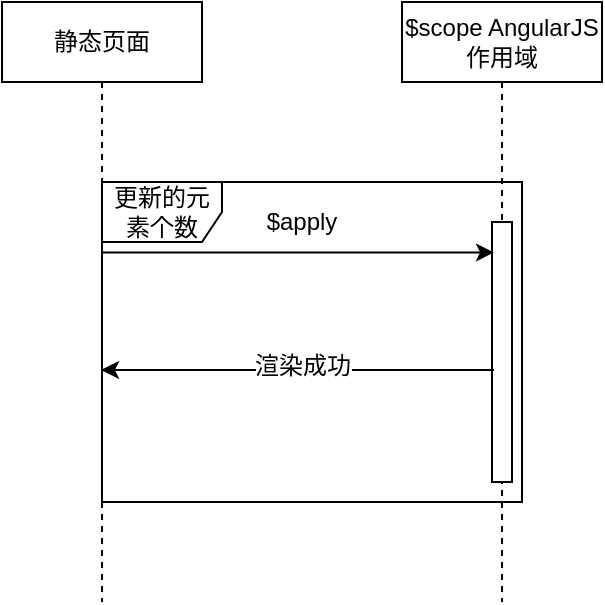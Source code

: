<mxfile version="12.5.1" type="github">
  <diagram id="zuB4X90jHhuFocVLRv9c" name="Page-1">
    <mxGraphModel dx="1422" dy="762" grid="1" gridSize="10" guides="1" tooltips="1" connect="1" arrows="1" fold="1" page="1" pageScale="1" pageWidth="827" pageHeight="1169" math="0" shadow="0">
      <root>
        <mxCell id="0"/>
        <mxCell id="1" parent="0"/>
        <mxCell id="J1rguIF4k_Ic1BYacR48-11" value="更新的元素个数" style="shape=umlFrame;whiteSpace=wrap;html=1;" vertex="1" parent="1">
          <mxGeometry x="260" y="310" width="210" height="160" as="geometry"/>
        </mxCell>
        <mxCell id="nAbrHheJg8OmNORjzkWy-3" value="静态页面" style="shape=umlLifeline;perimeter=lifelinePerimeter;whiteSpace=wrap;html=1;container=1;collapsible=0;recursiveResize=0;outlineConnect=0;" parent="1" vertex="1">
          <mxGeometry x="210" y="220" width="100" height="300" as="geometry"/>
        </mxCell>
        <mxCell id="nAbrHheJg8OmNORjzkWy-4" value="$scope AngularJS作用域" style="shape=umlLifeline;perimeter=lifelinePerimeter;whiteSpace=wrap;html=1;container=1;collapsible=0;recursiveResize=0;outlineConnect=0;" parent="1" vertex="1">
          <mxGeometry x="410" y="220" width="100" height="300" as="geometry"/>
        </mxCell>
        <mxCell id="nAbrHheJg8OmNORjzkWy-12" value="" style="html=1;points=[];perimeter=orthogonalPerimeter;" parent="nAbrHheJg8OmNORjzkWy-4" vertex="1">
          <mxGeometry x="45" y="110" width="10" height="130" as="geometry"/>
        </mxCell>
        <mxCell id="J1rguIF4k_Ic1BYacR48-4" value="" style="endArrow=classic;html=1;entryX=0.1;entryY=0.117;entryDx=0;entryDy=0;entryPerimeter=0;" edge="1" parent="1" source="nAbrHheJg8OmNORjzkWy-3" target="nAbrHheJg8OmNORjzkWy-12">
          <mxGeometry width="50" height="50" relative="1" as="geometry">
            <mxPoint x="330" y="380" as="sourcePoint"/>
            <mxPoint x="380" y="330" as="targetPoint"/>
          </mxGeometry>
        </mxCell>
        <mxCell id="J1rguIF4k_Ic1BYacR48-5" value="$apply" style="text;html=1;strokeColor=none;fillColor=none;align=center;verticalAlign=middle;whiteSpace=wrap;rounded=0;" vertex="1" parent="1">
          <mxGeometry x="340" y="320" width="40" height="20" as="geometry"/>
        </mxCell>
        <mxCell id="J1rguIF4k_Ic1BYacR48-6" value="" style="endArrow=classic;html=1;exitX=0.1;exitY=0.7;exitDx=0;exitDy=0;exitPerimeter=0;" edge="1" parent="1">
          <mxGeometry width="50" height="50" relative="1" as="geometry">
            <mxPoint x="456" y="404" as="sourcePoint"/>
            <mxPoint x="259.5" y="404" as="targetPoint"/>
          </mxGeometry>
        </mxCell>
        <mxCell id="J1rguIF4k_Ic1BYacR48-8" value="渲染成功" style="text;html=1;align=center;verticalAlign=middle;resizable=0;points=[];labelBackgroundColor=#ffffff;" vertex="1" connectable="0" parent="J1rguIF4k_Ic1BYacR48-6">
          <mxGeometry x="-0.186" y="2" relative="1" as="geometry">
            <mxPoint x="-16" y="-4" as="offset"/>
          </mxGeometry>
        </mxCell>
      </root>
    </mxGraphModel>
  </diagram>
</mxfile>
